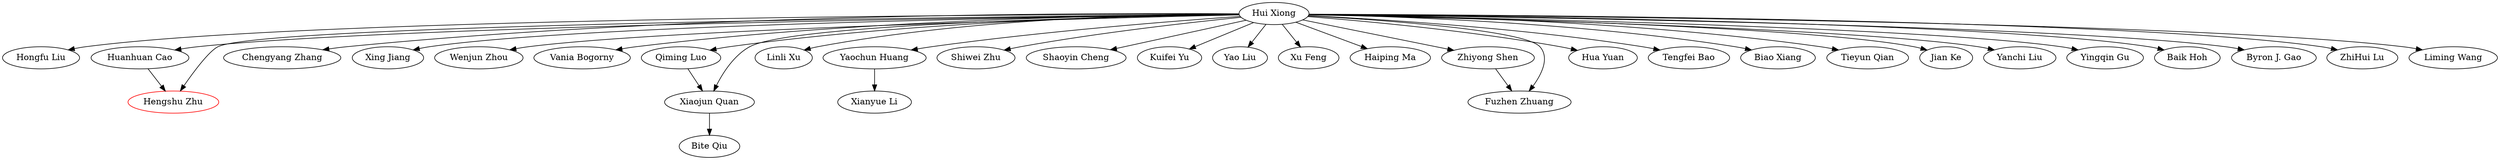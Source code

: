 strict digraph G{
"Hui Xiong" -> "Hongfu Liu"
"Huanhuan Cao" -> "Hengshu Zhu"
"Hui Xiong" -> "Huanhuan Cao"
"Hui Xiong" -> "Chengyang Zhang"
"Hui Xiong" -> "Xing Jiang"
"Hui Xiong" -> "Wenjun Zhou"
"Hui Xiong" -> "Vania Bogorny"
"Hui Xiong" -> "Qiming Luo"
"Hui Xiong" -> "Xiaojun Quan"
"Xiaojun Quan" -> "Bite Qiu"
"Hui Xiong" -> "Linli Xu"
"Yaochun Huang" -> "Xianyue Li"
"Hui Xiong" -> "Hengshu Zhu"
"Hui Xiong" -> "Shiwei Zhu"
"Hui Xiong" -> "Shaoyin Cheng"
"Hui Xiong" -> "Kuifei Yu"
"Hui Xiong" -> "Yao Liu"
"Hui Xiong" -> "Xu Feng"
"Hui Xiong" -> "Haiping Ma"
"Zhiyong Shen" -> "Fuzhen Zhuang"
"Hui Xiong" -> "Hua Yuan"
"Hui Xiong" -> "Tengfei Bao"
"Hui Xiong" -> "Biao Xiang"
"Hui Xiong" -> "Fuzhen Zhuang"
"Hui Xiong" -> "Tieyun Qian"
"Hui Xiong" -> "Jian Ke"
"Hui Xiong" -> "Yanchi Liu"
"Qiming Luo" -> "Xiaojun Quan"
"Hui Xiong" -> "Zhiyong Shen"
"Hui Xiong" -> "Yaochun Huang"
"Hui Xiong" -> "Yingqin Gu"
"Hui Xiong" -> "Baik Hoh"
"Hui Xiong" -> "Byron J. Gao"
"Hui Xiong" -> "ZhiHui Lu"
"Hui Xiong" -> "Liming Wang"
"Hengshu Zhu" [color = red]}